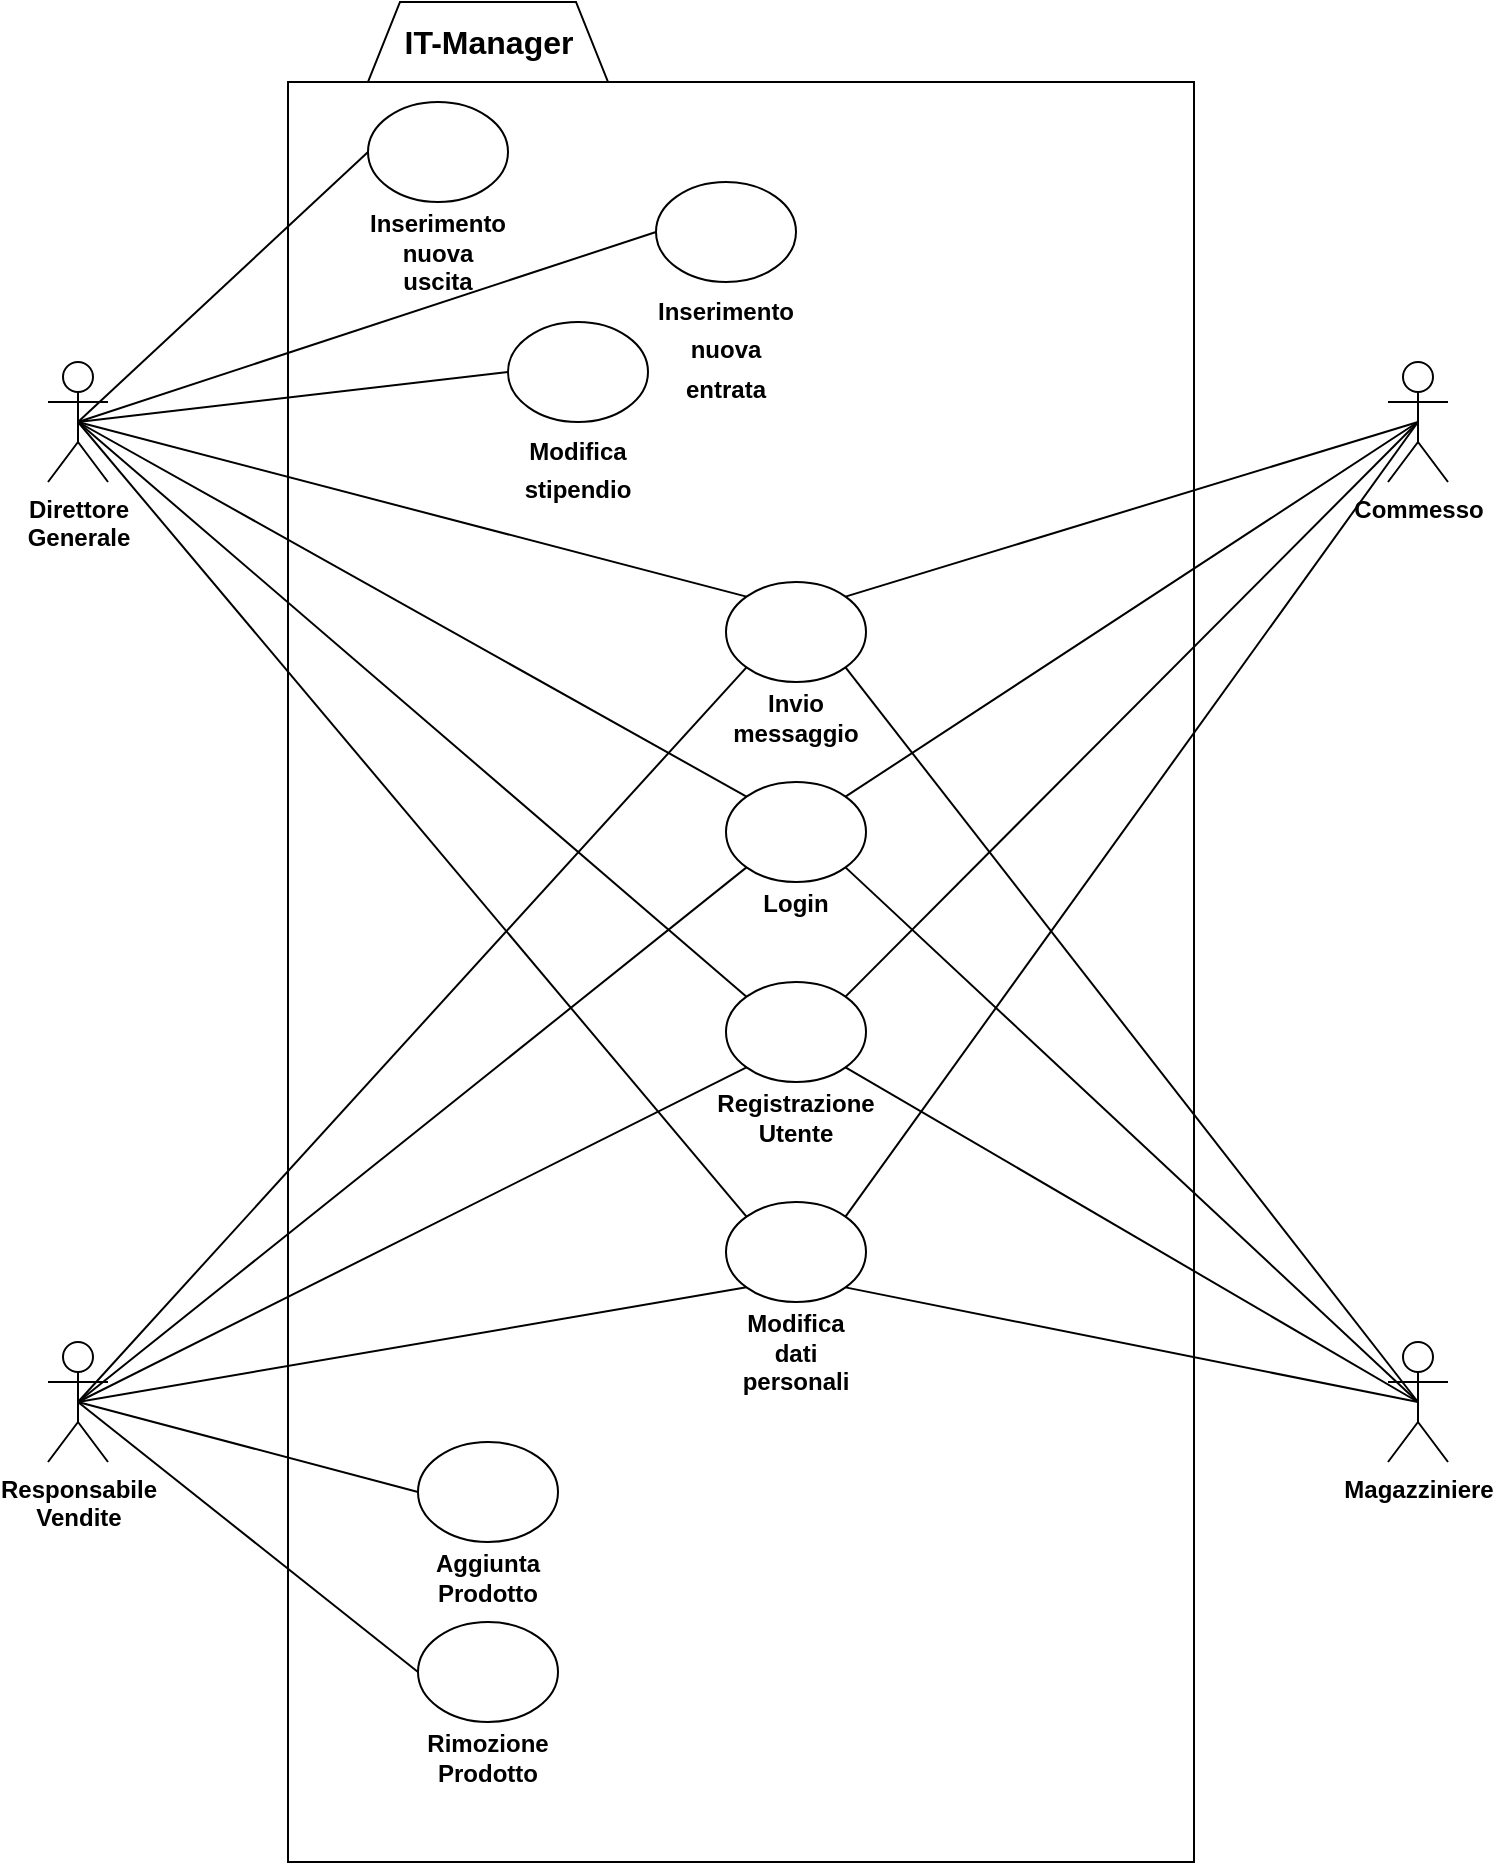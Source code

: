 <mxfile version="13.9.7" type="github">
  <diagram id="5zQ2Ieeh-A82oFYeTjSf" name="Page-1">
    <mxGraphModel dx="946" dy="1831" grid="1" gridSize="10" guides="1" tooltips="1" connect="1" arrows="1" fold="1" page="1" pageScale="1" pageWidth="827" pageHeight="1169" math="0" shadow="0">
      <root>
        <mxCell id="0" />
        <mxCell id="1" parent="0" />
        <mxCell id="ITq5NlS_kEKt5z7T02mQ-21" value="" style="shape=hexagon;perimeter=hexagonPerimeter2;whiteSpace=wrap;html=1;fixedSize=1;size=16;" parent="1" vertex="1">
          <mxGeometry x="200" y="-1060" width="120" height="80" as="geometry" />
        </mxCell>
        <mxCell id="ITq5NlS_kEKt5z7T02mQ-4" value="Direttore&lt;br&gt;Generale" style="shape=umlActor;verticalLabelPosition=bottom;verticalAlign=top;html=1;outlineConnect=0;fontStyle=1" parent="1" vertex="1">
          <mxGeometry x="40" y="-880" width="30" height="60" as="geometry" />
        </mxCell>
        <mxCell id="ITq5NlS_kEKt5z7T02mQ-5" value="Responsabile &lt;br&gt;Vendite" style="shape=umlActor;verticalLabelPosition=bottom;verticalAlign=top;html=1;outlineConnect=0;fontStyle=1" parent="1" vertex="1">
          <mxGeometry x="40" y="-390" width="30" height="60" as="geometry" />
        </mxCell>
        <mxCell id="ITq5NlS_kEKt5z7T02mQ-6" value="Magazziniere" style="shape=umlActor;verticalLabelPosition=bottom;verticalAlign=top;html=1;outlineConnect=0;fontStyle=1" parent="1" vertex="1">
          <mxGeometry x="710" y="-390" width="30" height="60" as="geometry" />
        </mxCell>
        <mxCell id="ITq5NlS_kEKt5z7T02mQ-7" value="Commesso" style="shape=umlActor;verticalLabelPosition=bottom;verticalAlign=top;html=1;outlineConnect=0;fontStyle=1" parent="1" vertex="1">
          <mxGeometry x="710" y="-880" width="30" height="60" as="geometry" />
        </mxCell>
        <mxCell id="ITq5NlS_kEKt5z7T02mQ-20" value="" style="whiteSpace=wrap;html=1;" parent="1" vertex="1">
          <mxGeometry x="160" y="-1020" width="453" height="890" as="geometry" />
        </mxCell>
        <mxCell id="ITq5NlS_kEKt5z7T02mQ-27" value="IT-Manager" style="text;strokeColor=none;fillColor=none;html=1;fontSize=16;fontStyle=1;verticalAlign=middle;align=center;" parent="1" vertex="1">
          <mxGeometry x="210" y="-1060" width="100" height="40" as="geometry" />
        </mxCell>
        <mxCell id="ITq5NlS_kEKt5z7T02mQ-28" value="&lt;b style=&quot;font-size: 12px&quot;&gt;&lt;br style=&quot;font-size: 12px&quot;&gt;&lt;br style=&quot;font-size: 12px&quot;&gt;&lt;br&gt;&lt;br style=&quot;font-size: 12px&quot;&gt;&lt;br style=&quot;font-size: 12px&quot;&gt;Login&lt;/b&gt;" style="ellipse;whiteSpace=wrap;html=1;fontSize=12;" parent="1" vertex="1">
          <mxGeometry x="379" y="-670" width="70" height="50" as="geometry" />
        </mxCell>
        <mxCell id="ITq5NlS_kEKt5z7T02mQ-35" value="&lt;span style=&quot;font-size: 12px&quot;&gt;&lt;b style=&quot;font-size: 12px&quot;&gt;&lt;br style=&quot;font-size: 12px&quot;&gt;&lt;br style=&quot;font-size: 12px&quot;&gt;&lt;br style=&quot;font-size: 12px&quot;&gt;&lt;br&gt;&lt;br style=&quot;font-size: 12px&quot;&gt;&lt;br style=&quot;font-size: 12px&quot;&gt;Registrazione&lt;br style=&quot;font-size: 12px&quot;&gt;Utente&lt;br style=&quot;font-size: 12px&quot;&gt;&lt;/b&gt;&lt;/span&gt;" style="ellipse;whiteSpace=wrap;html=1;fontSize=12;" parent="1" vertex="1">
          <mxGeometry x="379" y="-570" width="70" height="50" as="geometry" />
        </mxCell>
        <mxCell id="ITq5NlS_kEKt5z7T02mQ-36" value="&lt;b style=&quot;font-size: 12px&quot;&gt;&lt;br style=&quot;font-size: 12px&quot;&gt;&lt;br style=&quot;font-size: 12px&quot;&gt;&lt;br style=&quot;font-size: 12px&quot;&gt;&lt;br&gt;&lt;br style=&quot;font-size: 12px&quot;&gt;&lt;br style=&quot;font-size: 12px&quot;&gt;Aggiunta Prodotto&lt;br style=&quot;font-size: 12px&quot;&gt;&lt;/b&gt;" style="ellipse;whiteSpace=wrap;html=1;fontSize=12;" parent="1" vertex="1">
          <mxGeometry x="225" y="-340" width="70" height="50" as="geometry" />
        </mxCell>
        <mxCell id="ITq5NlS_kEKt5z7T02mQ-37" value="&lt;b style=&quot;font-size: 12px&quot;&gt;&lt;br style=&quot;font-size: 12px&quot;&gt;&lt;br style=&quot;font-size: 12px&quot;&gt;&lt;br style=&quot;font-size: 12px&quot;&gt;&lt;br&gt;&lt;br style=&quot;font-size: 12px&quot;&gt;&lt;br style=&quot;font-size: 12px&quot;&gt;Rimozione&lt;br style=&quot;font-size: 12px&quot;&gt;Prodotto&lt;br style=&quot;font-size: 12px&quot;&gt;&lt;/b&gt;" style="ellipse;whiteSpace=wrap;html=1;fontSize=12;" parent="1" vertex="1">
          <mxGeometry x="225" y="-250" width="70" height="50" as="geometry" />
        </mxCell>
        <mxCell id="ITq5NlS_kEKt5z7T02mQ-38" value="&lt;span style=&quot;font-size: 12px&quot;&gt;&lt;b&gt;&lt;br&gt;&lt;br&gt;&lt;br&gt;&lt;br&gt;&lt;br&gt;&lt;br&gt;Inserimento&lt;br&gt;nuova entrata&lt;br&gt;&lt;/b&gt;&lt;/span&gt;" style="ellipse;whiteSpace=wrap;html=1;fontSize=16;" parent="1" vertex="1">
          <mxGeometry x="344" y="-970" width="70" height="50" as="geometry" />
        </mxCell>
        <mxCell id="ITq5NlS_kEKt5z7T02mQ-39" value="&lt;span style=&quot;font-size: 12px&quot;&gt;&lt;b style=&quot;font-size: 12px&quot;&gt;&lt;br style=&quot;font-size: 12px&quot;&gt;&lt;br style=&quot;font-size: 12px&quot;&gt;&lt;br style=&quot;font-size: 12px&quot;&gt;&lt;br style=&quot;font-size: 12px&quot;&gt;&lt;br style=&quot;font-size: 12px&quot;&gt;&lt;br&gt;&lt;br&gt;Inserimento&lt;br style=&quot;font-size: 12px&quot;&gt;nuova uscita&lt;br style=&quot;font-size: 12px&quot;&gt;&lt;/b&gt;&lt;/span&gt;" style="ellipse;whiteSpace=wrap;html=1;fontSize=12;" parent="1" vertex="1">
          <mxGeometry x="200" y="-1010" width="70" height="50" as="geometry" />
        </mxCell>
        <mxCell id="ITq5NlS_kEKt5z7T02mQ-40" value="&lt;span style=&quot;font-size: 12px&quot;&gt;&lt;b style=&quot;font-size: 12px&quot;&gt;&lt;br style=&quot;font-size: 12px&quot;&gt;&lt;br style=&quot;font-size: 12px&quot;&gt;&lt;br style=&quot;font-size: 12px&quot;&gt;&lt;br style=&quot;font-size: 12px&quot;&gt;&lt;br&gt;&lt;br&gt;&lt;br style=&quot;font-size: 12px&quot;&gt;Modifica dati personali&lt;br style=&quot;font-size: 12px&quot;&gt;&lt;/b&gt;&lt;/span&gt;" style="ellipse;whiteSpace=wrap;html=1;fontSize=12;" parent="1" vertex="1">
          <mxGeometry x="379" y="-460" width="70" height="50" as="geometry" />
        </mxCell>
        <mxCell id="ITq5NlS_kEKt5z7T02mQ-41" value="&lt;span style=&quot;font-size: 12px&quot;&gt;&lt;b&gt;&lt;br&gt;&lt;br&gt;&lt;br&gt;&lt;br&gt;&lt;br&gt;Modifica stipendio&lt;br&gt;&lt;/b&gt;&lt;/span&gt;" style="ellipse;whiteSpace=wrap;html=1;fontSize=16;" parent="1" vertex="1">
          <mxGeometry x="270" y="-900" width="70" height="50" as="geometry" />
        </mxCell>
        <mxCell id="ITq5NlS_kEKt5z7T02mQ-42" value="&lt;span style=&quot;font-size: 12px&quot;&gt;&lt;b style=&quot;font-size: 12px&quot;&gt;&lt;br style=&quot;font-size: 12px&quot;&gt;&lt;br style=&quot;font-size: 12px&quot;&gt;&lt;br style=&quot;font-size: 12px&quot;&gt;&lt;br&gt;&lt;br style=&quot;font-size: 12px&quot;&gt;&lt;br style=&quot;font-size: 12px&quot;&gt;Invio messaggio&lt;br style=&quot;font-size: 12px&quot;&gt;&lt;/b&gt;&lt;/span&gt;" style="ellipse;whiteSpace=wrap;html=1;fontSize=12;" parent="1" vertex="1">
          <mxGeometry x="379" y="-770" width="70" height="50" as="geometry" />
        </mxCell>
        <mxCell id="ITq5NlS_kEKt5z7T02mQ-45" value="" style="endArrow=none;html=1;fontSize=12;entryX=0.5;entryY=0.5;entryDx=0;entryDy=0;entryPerimeter=0;exitX=1;exitY=0;exitDx=0;exitDy=0;" parent="1" source="ITq5NlS_kEKt5z7T02mQ-42" target="ITq5NlS_kEKt5z7T02mQ-7" edge="1">
          <mxGeometry width="50" height="50" relative="1" as="geometry">
            <mxPoint x="400" y="-680" as="sourcePoint" />
            <mxPoint x="450" y="-730" as="targetPoint" />
          </mxGeometry>
        </mxCell>
        <mxCell id="ITq5NlS_kEKt5z7T02mQ-47" value="" style="endArrow=none;html=1;fontSize=12;entryX=0.5;entryY=0.5;entryDx=0;entryDy=0;entryPerimeter=0;exitX=1;exitY=0;exitDx=0;exitDy=0;" parent="1" source="ITq5NlS_kEKt5z7T02mQ-28" target="ITq5NlS_kEKt5z7T02mQ-7" edge="1">
          <mxGeometry width="50" height="50" relative="1" as="geometry">
            <mxPoint x="459" y="-805" as="sourcePoint" />
            <mxPoint x="695" y="-910" as="targetPoint" />
          </mxGeometry>
        </mxCell>
        <mxCell id="ITq5NlS_kEKt5z7T02mQ-48" value="" style="endArrow=none;html=1;fontSize=12;entryX=0.5;entryY=0.5;entryDx=0;entryDy=0;entryPerimeter=0;exitX=1;exitY=0;exitDx=0;exitDy=0;" parent="1" source="ITq5NlS_kEKt5z7T02mQ-35" target="ITq5NlS_kEKt5z7T02mQ-7" edge="1">
          <mxGeometry width="50" height="50" relative="1" as="geometry">
            <mxPoint x="469" y="-795" as="sourcePoint" />
            <mxPoint x="705" y="-900" as="targetPoint" />
          </mxGeometry>
        </mxCell>
        <mxCell id="ITq5NlS_kEKt5z7T02mQ-49" value="" style="endArrow=none;html=1;fontSize=12;exitX=1;exitY=0;exitDx=0;exitDy=0;entryX=0.5;entryY=0.5;entryDx=0;entryDy=0;entryPerimeter=0;" parent="1" source="ITq5NlS_kEKt5z7T02mQ-40" target="ITq5NlS_kEKt5z7T02mQ-7" edge="1">
          <mxGeometry width="50" height="50" relative="1" as="geometry">
            <mxPoint x="479" y="-785" as="sourcePoint" />
            <mxPoint x="720" y="-930" as="targetPoint" />
          </mxGeometry>
        </mxCell>
        <mxCell id="ITq5NlS_kEKt5z7T02mQ-52" value="" style="endArrow=none;html=1;fontSize=12;exitX=1;exitY=1;exitDx=0;exitDy=0;entryX=0.5;entryY=0.5;entryDx=0;entryDy=0;entryPerimeter=0;" parent="1" source="ITq5NlS_kEKt5z7T02mQ-40" target="ITq5NlS_kEKt5z7T02mQ-6" edge="1">
          <mxGeometry width="50" height="50" relative="1" as="geometry">
            <mxPoint x="400" y="-680" as="sourcePoint" />
            <mxPoint x="450" y="-730" as="targetPoint" />
          </mxGeometry>
        </mxCell>
        <mxCell id="ITq5NlS_kEKt5z7T02mQ-53" value="" style="endArrow=none;html=1;fontSize=12;entryX=0.5;entryY=0.5;entryDx=0;entryDy=0;entryPerimeter=0;exitX=1;exitY=1;exitDx=0;exitDy=0;" parent="1" source="ITq5NlS_kEKt5z7T02mQ-35" target="ITq5NlS_kEKt5z7T02mQ-6" edge="1">
          <mxGeometry width="50" height="50" relative="1" as="geometry">
            <mxPoint x="489" y="-775" as="sourcePoint" />
            <mxPoint x="725" y="-880" as="targetPoint" />
          </mxGeometry>
        </mxCell>
        <mxCell id="ITq5NlS_kEKt5z7T02mQ-54" value="" style="endArrow=none;html=1;fontSize=12;entryX=0.5;entryY=0.5;entryDx=0;entryDy=0;entryPerimeter=0;exitX=1;exitY=1;exitDx=0;exitDy=0;" parent="1" source="ITq5NlS_kEKt5z7T02mQ-28" target="ITq5NlS_kEKt5z7T02mQ-6" edge="1">
          <mxGeometry width="50" height="50" relative="1" as="geometry">
            <mxPoint x="499" y="-765" as="sourcePoint" />
            <mxPoint x="735" y="-870" as="targetPoint" />
          </mxGeometry>
        </mxCell>
        <mxCell id="ITq5NlS_kEKt5z7T02mQ-55" value="" style="endArrow=none;html=1;fontSize=12;entryX=0.5;entryY=0.5;entryDx=0;entryDy=0;entryPerimeter=0;exitX=1;exitY=1;exitDx=0;exitDy=0;" parent="1" source="ITq5NlS_kEKt5z7T02mQ-42" target="ITq5NlS_kEKt5z7T02mQ-6" edge="1">
          <mxGeometry width="50" height="50" relative="1" as="geometry">
            <mxPoint x="509" y="-755" as="sourcePoint" />
            <mxPoint x="745" y="-860" as="targetPoint" />
          </mxGeometry>
        </mxCell>
        <mxCell id="ITq5NlS_kEKt5z7T02mQ-57" value="" style="endArrow=none;html=1;fontSize=12;entryX=0;entryY=1;entryDx=0;entryDy=0;exitX=0.5;exitY=0.5;exitDx=0;exitDy=0;exitPerimeter=0;" parent="1" source="ITq5NlS_kEKt5z7T02mQ-5" target="ITq5NlS_kEKt5z7T02mQ-40" edge="1">
          <mxGeometry width="50" height="50" relative="1" as="geometry">
            <mxPoint x="519" y="-745" as="sourcePoint" />
            <mxPoint x="755" y="-850" as="targetPoint" />
          </mxGeometry>
        </mxCell>
        <mxCell id="ITq5NlS_kEKt5z7T02mQ-58" value="" style="endArrow=none;html=1;fontSize=12;entryX=0;entryY=1;entryDx=0;entryDy=0;exitX=0.5;exitY=0.5;exitDx=0;exitDy=0;exitPerimeter=0;" parent="1" source="ITq5NlS_kEKt5z7T02mQ-5" target="ITq5NlS_kEKt5z7T02mQ-35" edge="1">
          <mxGeometry width="50" height="50" relative="1" as="geometry">
            <mxPoint x="85" y="-435" as="sourcePoint" />
            <mxPoint x="389" y="-525" as="targetPoint" />
          </mxGeometry>
        </mxCell>
        <mxCell id="ITq5NlS_kEKt5z7T02mQ-59" value="" style="endArrow=none;html=1;fontSize=12;exitX=0.5;exitY=0.5;exitDx=0;exitDy=0;exitPerimeter=0;entryX=0;entryY=1;entryDx=0;entryDy=0;" parent="1" source="ITq5NlS_kEKt5z7T02mQ-5" target="ITq5NlS_kEKt5z7T02mQ-28" edge="1">
          <mxGeometry width="50" height="50" relative="1" as="geometry">
            <mxPoint x="95" y="-425" as="sourcePoint" />
            <mxPoint x="399" y="-515" as="targetPoint" />
          </mxGeometry>
        </mxCell>
        <mxCell id="ITq5NlS_kEKt5z7T02mQ-60" value="" style="endArrow=none;html=1;fontSize=12;entryX=0;entryY=1;entryDx=0;entryDy=0;exitX=0.5;exitY=0.5;exitDx=0;exitDy=0;exitPerimeter=0;" parent="1" source="ITq5NlS_kEKt5z7T02mQ-5" target="ITq5NlS_kEKt5z7T02mQ-42" edge="1">
          <mxGeometry width="50" height="50" relative="1" as="geometry">
            <mxPoint x="105" y="-415" as="sourcePoint" />
            <mxPoint x="409" y="-505" as="targetPoint" />
          </mxGeometry>
        </mxCell>
        <mxCell id="ITq5NlS_kEKt5z7T02mQ-61" value="" style="endArrow=none;html=1;fontSize=12;entryX=0;entryY=0.5;entryDx=0;entryDy=0;exitX=0.5;exitY=0.5;exitDx=0;exitDy=0;exitPerimeter=0;" parent="1" source="ITq5NlS_kEKt5z7T02mQ-5" target="ITq5NlS_kEKt5z7T02mQ-36" edge="1">
          <mxGeometry width="50" height="50" relative="1" as="geometry">
            <mxPoint x="115" y="-405" as="sourcePoint" />
            <mxPoint x="419" y="-495" as="targetPoint" />
          </mxGeometry>
        </mxCell>
        <mxCell id="ITq5NlS_kEKt5z7T02mQ-62" value="" style="endArrow=none;html=1;fontSize=12;entryX=0;entryY=0.5;entryDx=0;entryDy=0;exitX=0.5;exitY=0.5;exitDx=0;exitDy=0;exitPerimeter=0;" parent="1" source="ITq5NlS_kEKt5z7T02mQ-5" target="ITq5NlS_kEKt5z7T02mQ-37" edge="1">
          <mxGeometry width="50" height="50" relative="1" as="geometry">
            <mxPoint x="125" y="-395" as="sourcePoint" />
            <mxPoint x="429" y="-485" as="targetPoint" />
          </mxGeometry>
        </mxCell>
        <mxCell id="ITq5NlS_kEKt5z7T02mQ-63" value="&lt;span style=&quot;color: rgba(0 , 0 , 0 , 0) ; font-family: monospace ; font-size: 0px ; background-color: rgb(248 , 249 , 250)&quot;&gt;c&lt;/span&gt;&lt;span style=&quot;color: rgba(0 , 0 , 0 , 0) ; font-family: monospace ; font-size: 0px ; background-color: rgb(248 , 249 , 250)&quot;&gt;%3CmxGraphModel%3E%3Croot%3E%3CmxCell%20id%3D%220%22%2F%3E%3CmxCell%20id%3D%221%22%20parent%3D%220%22%2F%3E%3CmxCell%20id%3D%222%22%20value%3D%22%22%20style%3D%22endArrow%3Dnone%3Bhtml%3D1%3BfontSize%3D12%3BentryX%3D0%3BentryY%3D0.5%3BentryDx%3D0%3BentryDy%3D0%3BexitX%3D0.5%3BexitY%3D0.5%3BexitDx%3D0%3BexitDy%3D0%3BexitPerimeter%3D0%3B%22%20edge%3D%221%22%20parent%3D%221%22%3E%3CmxGeometry%20width%3D%2250%22%20height%3D%2250%22%20relative%3D%221%22%20as%3D%22geometry%22%3E%3CmxPoint%20x%3D%2275%22%20y%3D%22-445%22%20as%3D%22sourcePoint%22%2F%3E%3CmxPoint%20x%3D%22379%22%20y%3D%22-535%22%20as%3D%22targetPoint%22%2F%3E%3C%2FmxGeometry%3E%3C%2FmxCell%3E%3C%2Froot%3E%3C%2FmxGraphModel%3E&lt;/span&gt;" style="endArrow=none;html=1;fontSize=12;entryX=0;entryY=0.5;entryDx=0;entryDy=0;exitX=0.5;exitY=0.5;exitDx=0;exitDy=0;exitPerimeter=0;" parent="1" source="ITq5NlS_kEKt5z7T02mQ-4" target="ITq5NlS_kEKt5z7T02mQ-41" edge="1">
          <mxGeometry width="50" height="50" relative="1" as="geometry">
            <mxPoint x="135" y="-385" as="sourcePoint" />
            <mxPoint x="439" y="-475" as="targetPoint" />
          </mxGeometry>
        </mxCell>
        <mxCell id="ITq5NlS_kEKt5z7T02mQ-65" value="&lt;span style=&quot;color: rgba(0 , 0 , 0 , 0) ; font-family: monospace ; font-size: 0px ; background-color: rgb(248 , 249 , 250)&quot;&gt;c&lt;/span&gt;&lt;span style=&quot;color: rgba(0 , 0 , 0 , 0) ; font-family: monospace ; font-size: 0px ; background-color: rgb(248 , 249 , 250)&quot;&gt;%3CmxGraphModel%3E%3Croot%3E%3CmxCell%20id%3D%220%22%2F%3E%3CmxCell%20id%3D%221%22%20parent%3D%220%22%2F%3E%3CmxCell%20id%3D%222%22%20value%3D%22%22%20style%3D%22endArrow%3Dnone%3Bhtml%3D1%3BfontSize%3D12%3BentryX%3D0%3BentryY%3D0.5%3BentryDx%3D0%3BentryDy%3D0%3BexitX%3D0.5%3BexitY%3D0.5%3BexitDx%3D0%3BexitDy%3D0%3BexitPerimeter%3D0%3B%22%20edge%3D%221%22%20parent%3D%221%22%3E%3CmxGeometry%20width%3D%2250%22%20height%3D%2250%22%20relative%3D%221%22%20as%3D%22geometry%22%3E%3CmxPoint%20x%3D%2275%22%20y%3D%22-445%22%20as%3D%22sourcePoint%22%2F%3E%3CmxPoint%20x%3D%22379%22%20y%3D%22-535%22%20as%3D%22targetPoint%22%2F%3E%3C%2FmxGeometry%3E%3C%2FmxCell%3E%3C%2Froot%3E%3C%2FmxGraphModel%3E&lt;/span&gt;" style="endArrow=none;html=1;fontSize=12;entryX=0;entryY=0.5;entryDx=0;entryDy=0;exitX=0.5;exitY=0.5;exitDx=0;exitDy=0;exitPerimeter=0;" parent="1" source="ITq5NlS_kEKt5z7T02mQ-4" target="ITq5NlS_kEKt5z7T02mQ-38" edge="1">
          <mxGeometry width="50" height="50" relative="1" as="geometry">
            <mxPoint x="75" y="-900" as="sourcePoint" />
            <mxPoint x="200" y="-965" as="targetPoint" />
          </mxGeometry>
        </mxCell>
        <mxCell id="ITq5NlS_kEKt5z7T02mQ-66" value="&lt;span style=&quot;color: rgba(0 , 0 , 0 , 0) ; font-family: monospace ; font-size: 0px ; background-color: rgb(248 , 249 , 250)&quot;&gt;c&lt;/span&gt;&lt;span style=&quot;color: rgba(0 , 0 , 0 , 0) ; font-family: monospace ; font-size: 0px ; background-color: rgb(248 , 249 , 250)&quot;&gt;%3CmxGraphModel%3E%3Croot%3E%3CmxCell%20id%3D%220%22%2F%3E%3CmxCell%20id%3D%221%22%20parent%3D%220%22%2F%3E%3CmxCell%20id%3D%222%22%20value%3D%22%22%20style%3D%22endArrow%3Dnone%3Bhtml%3D1%3BfontSize%3D12%3BentryX%3D0%3BentryY%3D0.5%3BentryDx%3D0%3BentryDy%3D0%3BexitX%3D0.5%3BexitY%3D0.5%3BexitDx%3D0%3BexitDy%3D0%3BexitPerimeter%3D0%3B%22%20edge%3D%221%22%20parent%3D%221%22%3E%3CmxGeometry%20width%3D%2250%22%20height%3D%2250%22%20relative%3D%221%22%20as%3D%22geometry%22%3E%3CmxPoint%20x%3D%2275%22%20y%3D%22-445%22%20as%3D%22sourcePoint%22%2F%3E%3CmxPoint%20x%3D%22379%22%20y%3D%22-535%22%20as%3D%22targetPoint%22%2F%3E%3C%2FmxGeometry%3E%3C%2FmxCell%3E%3C%2Froot%3E%3C%2FmxGraphModel%3E&lt;/span&gt;" style="endArrow=none;html=1;fontSize=12;entryX=0;entryY=0.5;entryDx=0;entryDy=0;exitX=0.5;exitY=0.5;exitDx=0;exitDy=0;exitPerimeter=0;" parent="1" source="ITq5NlS_kEKt5z7T02mQ-4" target="ITq5NlS_kEKt5z7T02mQ-39" edge="1">
          <mxGeometry width="50" height="50" relative="1" as="geometry">
            <mxPoint x="85" y="-890" as="sourcePoint" />
            <mxPoint x="210" y="-955" as="targetPoint" />
          </mxGeometry>
        </mxCell>
        <mxCell id="ITq5NlS_kEKt5z7T02mQ-67" value="&lt;span style=&quot;color: rgba(0 , 0 , 0 , 0) ; font-family: monospace ; font-size: 0px ; background-color: rgb(248 , 249 , 250)&quot;&gt;c&lt;/span&gt;&lt;span style=&quot;color: rgba(0 , 0 , 0 , 0) ; font-family: monospace ; font-size: 0px ; background-color: rgb(248 , 249 , 250)&quot;&gt;%3CmxGraphModel%3E%3Croot%3E%3CmxCell%20id%3D%220%22%2F%3E%3CmxCell%20id%3D%221%22%20parent%3D%220%22%2F%3E%3CmxCell%20id%3D%222%22%20value%3D%22%22%20style%3D%22endArrow%3Dnone%3Bhtml%3D1%3BfontSize%3D12%3BentryX%3D0%3BentryY%3D0.5%3BentryDx%3D0%3BentryDy%3D0%3BexitX%3D0.5%3BexitY%3D0.5%3BexitDx%3D0%3BexitDy%3D0%3BexitPerimeter%3D0%3B%22%20edge%3D%221%22%20parent%3D%221%22%3E%3CmxGeometry%20width%3D%2250%22%20height%3D%2250%22%20relative%3D%221%22%20as%3D%22geometry%22%3E%3CmxPoint%20x%3D%2275%22%20y%3D%22-445%22%20as%3D%22sourcePoint%22%2F%3E%3CmxPoint%20x%3D%22379%22%20y%3D%22-535%22%20as%3D%22targetPoint%22%2F%3E%3C%2FmxGeometry%3E%3C%2FmxCell%3E%3C%2Froot%3E%3C%2FmxGraphModel%3E&lt;/span&gt;" style="endArrow=none;html=1;fontSize=12;entryX=0;entryY=0;entryDx=0;entryDy=0;exitX=0.5;exitY=0.5;exitDx=0;exitDy=0;exitPerimeter=0;" parent="1" source="ITq5NlS_kEKt5z7T02mQ-4" target="ITq5NlS_kEKt5z7T02mQ-42" edge="1">
          <mxGeometry width="50" height="50" relative="1" as="geometry">
            <mxPoint x="95" y="-880" as="sourcePoint" />
            <mxPoint x="220" y="-945" as="targetPoint" />
          </mxGeometry>
        </mxCell>
        <mxCell id="ITq5NlS_kEKt5z7T02mQ-69" value="&lt;span style=&quot;color: rgba(0 , 0 , 0 , 0) ; font-family: monospace ; font-size: 0px ; background-color: rgb(248 , 249 , 250)&quot;&gt;c&lt;/span&gt;&lt;span style=&quot;color: rgba(0 , 0 , 0 , 0) ; font-family: monospace ; font-size: 0px ; background-color: rgb(248 , 249 , 250)&quot;&gt;%3CmxGraphModel%3E%3Croot%3E%3CmxCell%20id%3D%220%22%2F%3E%3CmxCell%20id%3D%221%22%20parent%3D%220%22%2F%3E%3CmxCell%20id%3D%222%22%20value%3D%22%22%20style%3D%22endArrow%3Dnone%3Bhtml%3D1%3BfontSize%3D12%3BentryX%3D0%3BentryY%3D0.5%3BentryDx%3D0%3BentryDy%3D0%3BexitX%3D0.5%3BexitY%3D0.5%3BexitDx%3D0%3BexitDy%3D0%3BexitPerimeter%3D0%3B%22%20edge%3D%221%22%20parent%3D%221%22%3E%3CmxGeometry%20width%3D%2250%22%20height%3D%2250%22%20relative%3D%221%22%20as%3D%22geometry%22%3E%3CmxPoint%20x%3D%2275%22%20y%3D%22-445%22%20as%3D%22sourcePoint%22%2F%3E%3CmxPoint%20x%3D%22379%22%20y%3D%22-535%22%20as%3D%22targetPoint%22%2F%3E%3C%2FmxGeometry%3E%3C%2FmxCell%3E%3C%2Froot%3E%3C%2FmxGraphModel%3E&lt;/span&gt;" style="endArrow=none;html=1;fontSize=12;entryX=0;entryY=0;entryDx=0;entryDy=0;exitX=0.5;exitY=0.5;exitDx=0;exitDy=0;exitPerimeter=0;" parent="1" source="ITq5NlS_kEKt5z7T02mQ-4" target="ITq5NlS_kEKt5z7T02mQ-28" edge="1">
          <mxGeometry width="50" height="50" relative="1" as="geometry">
            <mxPoint x="105" y="-870" as="sourcePoint" />
            <mxPoint x="230" y="-935" as="targetPoint" />
          </mxGeometry>
        </mxCell>
        <mxCell id="ITq5NlS_kEKt5z7T02mQ-71" value="&lt;span style=&quot;color: rgba(0 , 0 , 0 , 0) ; font-family: monospace ; font-size: 0px ; background-color: rgb(248 , 249 , 250)&quot;&gt;c&lt;/span&gt;&lt;span style=&quot;color: rgba(0 , 0 , 0 , 0) ; font-family: monospace ; font-size: 0px ; background-color: rgb(248 , 249 , 250)&quot;&gt;%3CmxGraphModel%3E%3Croot%3E%3CmxCell%20id%3D%220%22%2F%3E%3CmxCell%20id%3D%221%22%20parent%3D%220%22%2F%3E%3CmxCell%20id%3D%222%22%20value%3D%22%22%20style%3D%22endArrow%3Dnone%3Bhtml%3D1%3BfontSize%3D12%3BentryX%3D0%3BentryY%3D0.5%3BentryDx%3D0%3BentryDy%3D0%3BexitX%3D0.5%3BexitY%3D0.5%3BexitDx%3D0%3BexitDy%3D0%3BexitPerimeter%3D0%3B%22%20edge%3D%221%22%20parent%3D%221%22%3E%3CmxGeometry%20width%3D%2250%22%20height%3D%2250%22%20relative%3D%221%22%20as%3D%22geometry%22%3E%3CmxPoint%20x%3D%2275%22%20y%3D%22-445%22%20as%3D%22sourcePoint%22%2F%3E%3CmxPoint%20x%3D%22379%22%20y%3D%22-535%22%20as%3D%22targetPoint%22%2F%3E%3C%2FmxGeometry%3E%3C%2FmxCell%3E%3C%2Froot%3E%3C%2FmxGraphModel%3E&lt;/span&gt;" style="endArrow=none;html=1;fontSize=12;entryX=0;entryY=0;entryDx=0;entryDy=0;exitX=0.5;exitY=0.5;exitDx=0;exitDy=0;exitPerimeter=0;" parent="1" source="ITq5NlS_kEKt5z7T02mQ-4" target="ITq5NlS_kEKt5z7T02mQ-35" edge="1">
          <mxGeometry width="50" height="50" relative="1" as="geometry">
            <mxPoint x="115" y="-860" as="sourcePoint" />
            <mxPoint x="240" y="-925" as="targetPoint" />
          </mxGeometry>
        </mxCell>
        <mxCell id="ITq5NlS_kEKt5z7T02mQ-72" value="&lt;span style=&quot;font-family: monospace; font-size: 0px; background-color: rgb(248, 249, 250);&quot;&gt;c&lt;/span&gt;&lt;span style=&quot;font-family: monospace; font-size: 0px; background-color: rgb(248, 249, 250);&quot;&gt;%3CmxGraphModel%3E%3Croot%3E%3CmxCell%20id%3D%220%22%2F%3E%3CmxCell%20id%3D%221%22%20parent%3D%220%22%2F%3E%3CmxCell%20id%3D%222%22%20value%3D%22%22%20style%3D%22endArrow%3Dnone%3Bhtml%3D1%3BfontSize%3D12%3BentryX%3D0%3BentryY%3D0.5%3BentryDx%3D0%3BentryDy%3D0%3BexitX%3D0.5%3BexitY%3D0.5%3BexitDx%3D0%3BexitDy%3D0%3BexitPerimeter%3D0%3B%22%20edge%3D%221%22%20parent%3D%221%22%3E%3CmxGeometry%20width%3D%2250%22%20height%3D%2250%22%20relative%3D%221%22%20as%3D%22geometry%22%3E%3CmxPoint%20x%3D%2275%22%20y%3D%22-445%22%20as%3D%22sourcePoint%22%2F%3E%3CmxPoint%20x%3D%22379%22%20y%3D%22-535%22%20as%3D%22targetPoint%22%2F%3E%3C%2FmxGeometry%3E%3C%2FmxCell%3E%3C%2Froot%3E%3C%2FmxGraphModel%3E&lt;/span&gt;" style="endArrow=none;html=1;fontSize=12;entryX=0;entryY=0;entryDx=0;entryDy=0;exitX=0.5;exitY=0.5;exitDx=0;exitDy=0;exitPerimeter=0;fontColor=#FF9999;" parent="1" source="ITq5NlS_kEKt5z7T02mQ-4" target="ITq5NlS_kEKt5z7T02mQ-40" edge="1">
          <mxGeometry width="50" height="50" relative="1" as="geometry">
            <mxPoint x="125" y="-850" as="sourcePoint" />
            <mxPoint x="250" y="-915" as="targetPoint" />
          </mxGeometry>
        </mxCell>
      </root>
    </mxGraphModel>
  </diagram>
</mxfile>
